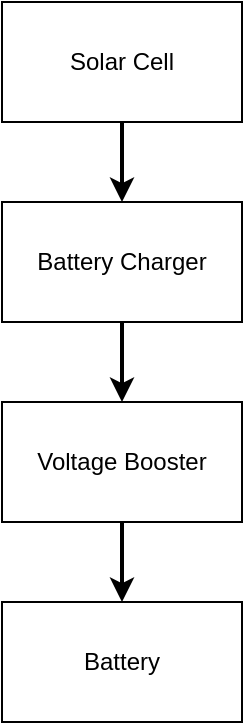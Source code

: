 <mxfile version="20.2.3" type="device"><diagram id="rmyg9ek784Ba2qHbvDwo" name="Page-1"><mxGraphModel dx="2062" dy="1132" grid="1" gridSize="10" guides="1" tooltips="1" connect="1" arrows="1" fold="1" page="1" pageScale="1" pageWidth="827" pageHeight="1169" math="0" shadow="0"><root><mxCell id="0"/><mxCell id="1" parent="0"/><mxCell id="uX1PLqV7XoRdpGg5T3MU-6" value="" style="edgeStyle=orthogonalEdgeStyle;rounded=0;orthogonalLoop=1;jettySize=auto;html=1;strokeWidth=2;" edge="1" parent="1" source="uX1PLqV7XoRdpGg5T3MU-1" target="uX1PLqV7XoRdpGg5T3MU-2"><mxGeometry relative="1" as="geometry"/></mxCell><mxCell id="uX1PLqV7XoRdpGg5T3MU-1" value="Solar Cell" style="rounded=0;whiteSpace=wrap;html=1;" vertex="1" parent="1"><mxGeometry x="360" y="160" width="120" height="60" as="geometry"/></mxCell><mxCell id="uX1PLqV7XoRdpGg5T3MU-7" value="" style="edgeStyle=orthogonalEdgeStyle;rounded=0;orthogonalLoop=1;jettySize=auto;html=1;strokeWidth=2;" edge="1" parent="1" source="uX1PLqV7XoRdpGg5T3MU-2" target="uX1PLqV7XoRdpGg5T3MU-4"><mxGeometry relative="1" as="geometry"/></mxCell><mxCell id="uX1PLqV7XoRdpGg5T3MU-2" value="Battery Charger" style="rounded=0;whiteSpace=wrap;html=1;" vertex="1" parent="1"><mxGeometry x="360" y="260" width="120" height="60" as="geometry"/></mxCell><mxCell id="uX1PLqV7XoRdpGg5T3MU-3" value="Battery" style="rounded=0;whiteSpace=wrap;html=1;" vertex="1" parent="1"><mxGeometry x="360" y="460" width="120" height="60" as="geometry"/></mxCell><mxCell id="uX1PLqV7XoRdpGg5T3MU-8" value="" style="edgeStyle=orthogonalEdgeStyle;rounded=0;orthogonalLoop=1;jettySize=auto;html=1;strokeWidth=2;" edge="1" parent="1" source="uX1PLqV7XoRdpGg5T3MU-4" target="uX1PLqV7XoRdpGg5T3MU-3"><mxGeometry relative="1" as="geometry"/></mxCell><mxCell id="uX1PLqV7XoRdpGg5T3MU-4" value="Voltage Booster" style="rounded=0;whiteSpace=wrap;html=1;" vertex="1" parent="1"><mxGeometry x="360" y="360" width="120" height="60" as="geometry"/></mxCell></root></mxGraphModel></diagram></mxfile>